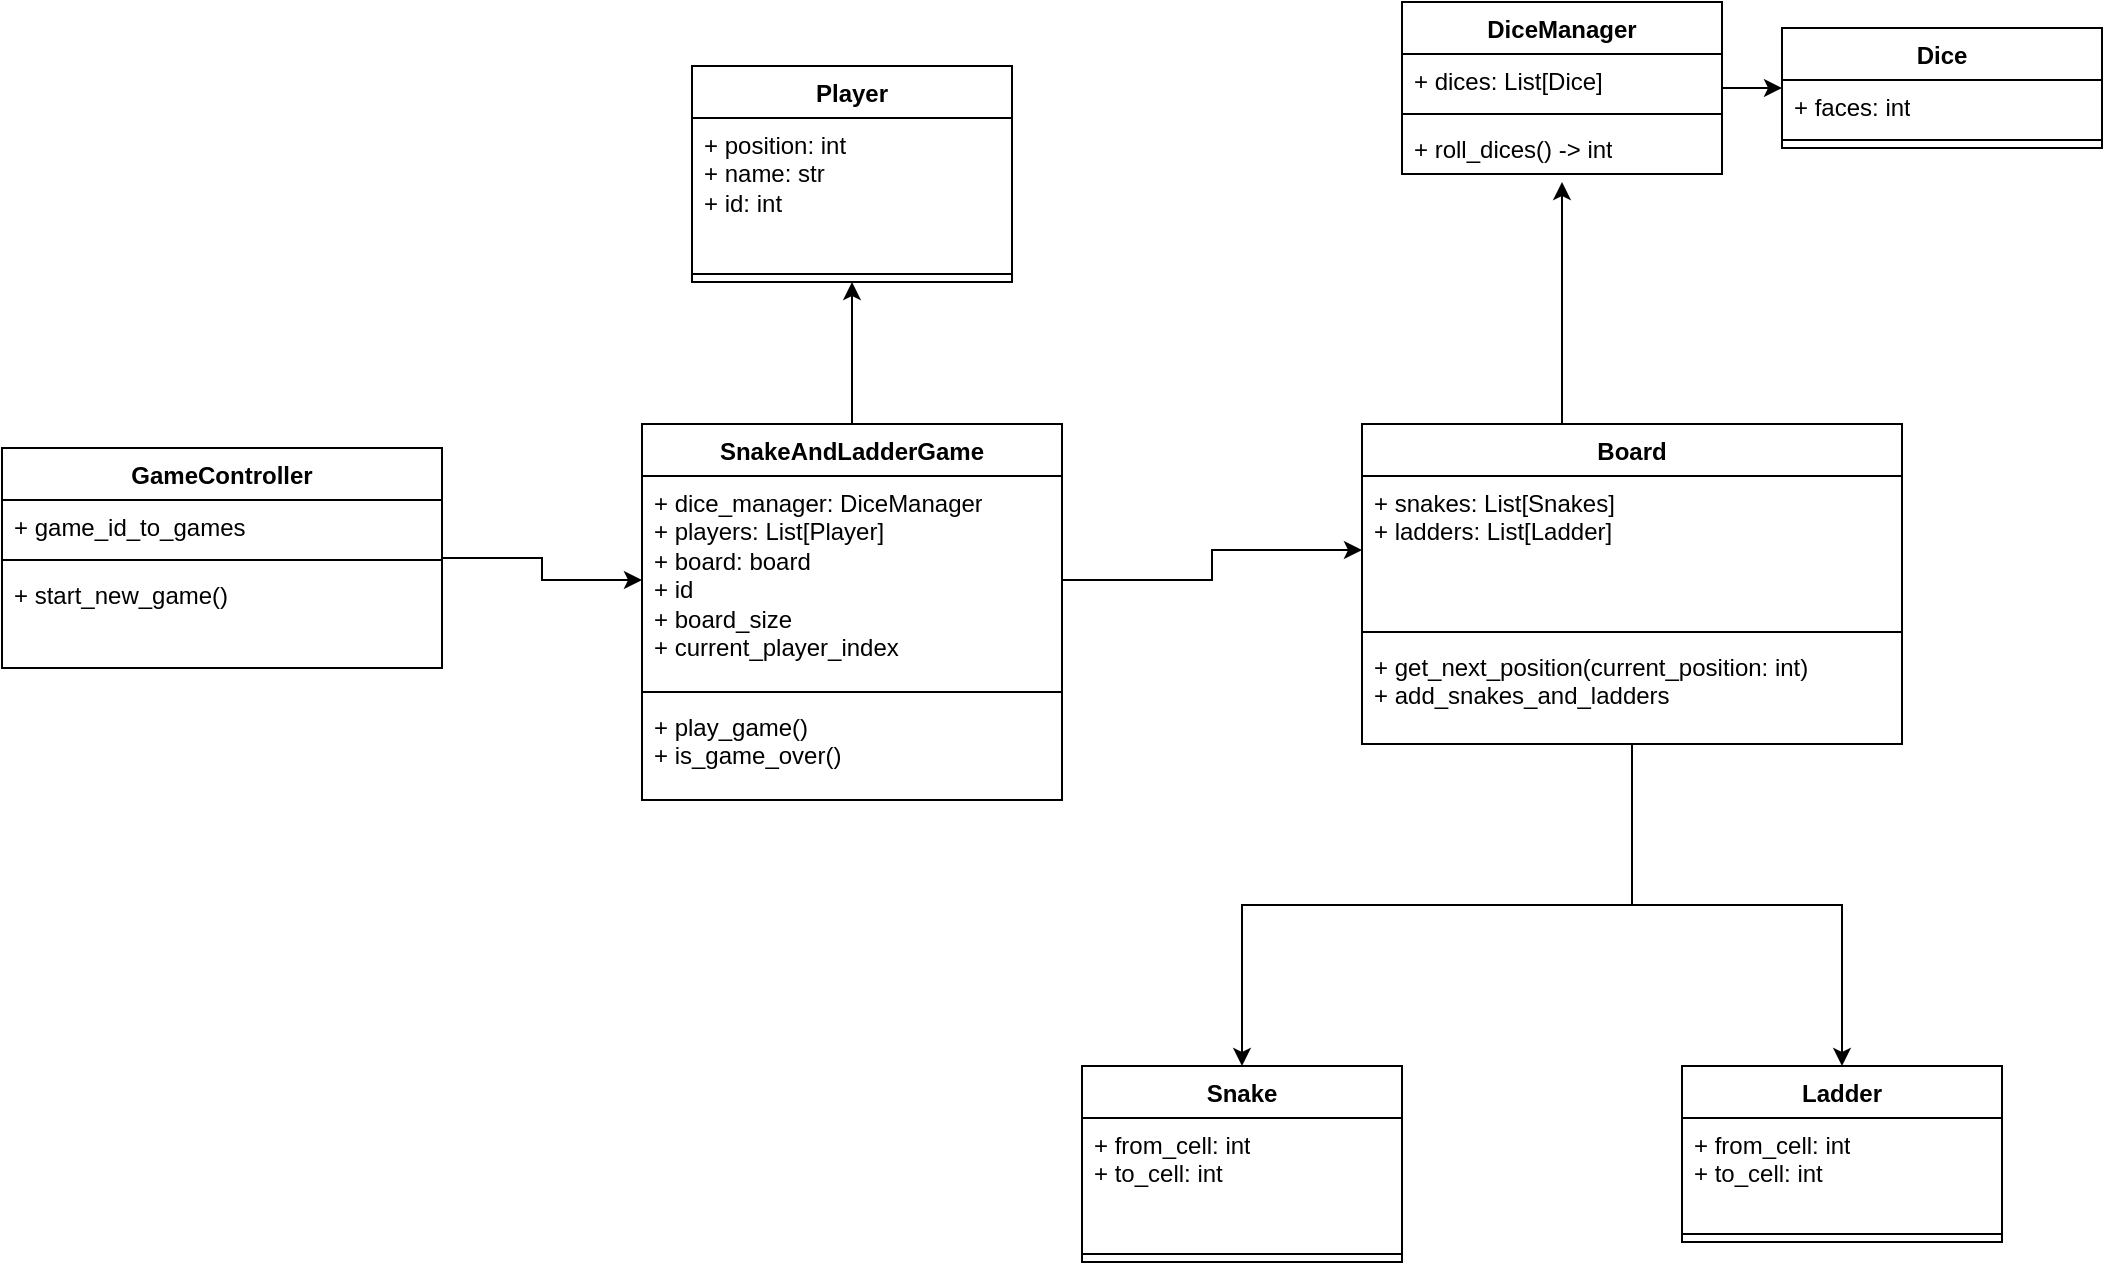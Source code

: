 <mxfile version="26.0.4">
  <diagram name="Page-1" id="wGTk3keBnUrEB2Vx0F8h">
    <mxGraphModel dx="2074" dy="2209" grid="1" gridSize="10" guides="1" tooltips="1" connect="1" arrows="1" fold="1" page="1" pageScale="1" pageWidth="850" pageHeight="1100" math="0" shadow="0">
      <root>
        <mxCell id="0" />
        <mxCell id="1" parent="0" />
        <mxCell id="IdgLG6sQeG1ptPKDSHo6-32" style="edgeStyle=orthogonalEdgeStyle;rounded=0;orthogonalLoop=1;jettySize=auto;html=1;entryX=0.5;entryY=0;entryDx=0;entryDy=0;" parent="1" source="IdgLG6sQeG1ptPKDSHo6-1" target="IdgLG6sQeG1ptPKDSHo6-5" edge="1">
          <mxGeometry relative="1" as="geometry" />
        </mxCell>
        <mxCell id="IdgLG6sQeG1ptPKDSHo6-33" style="edgeStyle=orthogonalEdgeStyle;rounded=0;orthogonalLoop=1;jettySize=auto;html=1;" parent="1" source="IdgLG6sQeG1ptPKDSHo6-1" target="IdgLG6sQeG1ptPKDSHo6-9" edge="1">
          <mxGeometry relative="1" as="geometry" />
        </mxCell>
        <mxCell id="IdgLG6sQeG1ptPKDSHo6-1" value="Board" style="swimlane;fontStyle=1;align=center;verticalAlign=top;childLayout=stackLayout;horizontal=1;startSize=26;horizontalStack=0;resizeParent=1;resizeParentMax=0;resizeLast=0;collapsible=1;marginBottom=0;whiteSpace=wrap;html=1;" parent="1" vertex="1">
          <mxGeometry x="910" y="119" width="270" height="160" as="geometry" />
        </mxCell>
        <mxCell id="IdgLG6sQeG1ptPKDSHo6-2" value="+ snakes: List[Snakes]&lt;div&gt;+ ladders: List[Ladder]&lt;/div&gt;" style="text;strokeColor=none;fillColor=none;align=left;verticalAlign=top;spacingLeft=4;spacingRight=4;overflow=hidden;rotatable=0;points=[[0,0.5],[1,0.5]];portConstraint=eastwest;whiteSpace=wrap;html=1;" parent="IdgLG6sQeG1ptPKDSHo6-1" vertex="1">
          <mxGeometry y="26" width="270" height="74" as="geometry" />
        </mxCell>
        <mxCell id="IdgLG6sQeG1ptPKDSHo6-3" value="" style="line;strokeWidth=1;fillColor=none;align=left;verticalAlign=middle;spacingTop=-1;spacingLeft=3;spacingRight=3;rotatable=0;labelPosition=right;points=[];portConstraint=eastwest;strokeColor=inherit;" parent="IdgLG6sQeG1ptPKDSHo6-1" vertex="1">
          <mxGeometry y="100" width="270" height="8" as="geometry" />
        </mxCell>
        <mxCell id="IdgLG6sQeG1ptPKDSHo6-4" value="+ get_next_position(current_position: int)&lt;div&gt;+ add_snakes_and_ladders&lt;/div&gt;" style="text;strokeColor=none;fillColor=none;align=left;verticalAlign=top;spacingLeft=4;spacingRight=4;overflow=hidden;rotatable=0;points=[[0,0.5],[1,0.5]];portConstraint=eastwest;whiteSpace=wrap;html=1;" parent="IdgLG6sQeG1ptPKDSHo6-1" vertex="1">
          <mxGeometry y="108" width="270" height="52" as="geometry" />
        </mxCell>
        <mxCell id="IdgLG6sQeG1ptPKDSHo6-5" value="Snake&lt;div&gt;&lt;br&gt;&lt;/div&gt;" style="swimlane;fontStyle=1;align=center;verticalAlign=top;childLayout=stackLayout;horizontal=1;startSize=26;horizontalStack=0;resizeParent=1;resizeParentMax=0;resizeLast=0;collapsible=1;marginBottom=0;whiteSpace=wrap;html=1;" parent="1" vertex="1">
          <mxGeometry x="770" y="440" width="160" height="98" as="geometry" />
        </mxCell>
        <mxCell id="IdgLG6sQeG1ptPKDSHo6-6" value="+ from_cell: int&lt;div&gt;+ to_cell: int&lt;/div&gt;" style="text;strokeColor=none;fillColor=none;align=left;verticalAlign=top;spacingLeft=4;spacingRight=4;overflow=hidden;rotatable=0;points=[[0,0.5],[1,0.5]];portConstraint=eastwest;whiteSpace=wrap;html=1;" parent="IdgLG6sQeG1ptPKDSHo6-5" vertex="1">
          <mxGeometry y="26" width="160" height="64" as="geometry" />
        </mxCell>
        <mxCell id="IdgLG6sQeG1ptPKDSHo6-7" value="" style="line;strokeWidth=1;fillColor=none;align=left;verticalAlign=middle;spacingTop=-1;spacingLeft=3;spacingRight=3;rotatable=0;labelPosition=right;points=[];portConstraint=eastwest;strokeColor=inherit;" parent="IdgLG6sQeG1ptPKDSHo6-5" vertex="1">
          <mxGeometry y="90" width="160" height="8" as="geometry" />
        </mxCell>
        <mxCell id="IdgLG6sQeG1ptPKDSHo6-9" value="Ladder&lt;div&gt;&lt;br&gt;&lt;/div&gt;" style="swimlane;fontStyle=1;align=center;verticalAlign=top;childLayout=stackLayout;horizontal=1;startSize=26;horizontalStack=0;resizeParent=1;resizeParentMax=0;resizeLast=0;collapsible=1;marginBottom=0;whiteSpace=wrap;html=1;" parent="1" vertex="1">
          <mxGeometry x="1070" y="440" width="160" height="88" as="geometry" />
        </mxCell>
        <mxCell id="IdgLG6sQeG1ptPKDSHo6-10" value="+ from_cell: int&lt;div&gt;+ to_cell: int&lt;/div&gt;" style="text;strokeColor=none;fillColor=none;align=left;verticalAlign=top;spacingLeft=4;spacingRight=4;overflow=hidden;rotatable=0;points=[[0,0.5],[1,0.5]];portConstraint=eastwest;whiteSpace=wrap;html=1;" parent="IdgLG6sQeG1ptPKDSHo6-9" vertex="1">
          <mxGeometry y="26" width="160" height="54" as="geometry" />
        </mxCell>
        <mxCell id="IdgLG6sQeG1ptPKDSHo6-11" value="" style="line;strokeWidth=1;fillColor=none;align=left;verticalAlign=middle;spacingTop=-1;spacingLeft=3;spacingRight=3;rotatable=0;labelPosition=right;points=[];portConstraint=eastwest;strokeColor=inherit;" parent="IdgLG6sQeG1ptPKDSHo6-9" vertex="1">
          <mxGeometry y="80" width="160" height="8" as="geometry" />
        </mxCell>
        <mxCell id="IdgLG6sQeG1ptPKDSHo6-13" value="Dice&lt;div&gt;&lt;br&gt;&lt;/div&gt;" style="swimlane;fontStyle=1;align=center;verticalAlign=top;childLayout=stackLayout;horizontal=1;startSize=26;horizontalStack=0;resizeParent=1;resizeParentMax=0;resizeLast=0;collapsible=1;marginBottom=0;whiteSpace=wrap;html=1;" parent="1" vertex="1">
          <mxGeometry x="1120" y="-79" width="160" height="60" as="geometry" />
        </mxCell>
        <mxCell id="IdgLG6sQeG1ptPKDSHo6-14" value="+ faces: int" style="text;strokeColor=none;fillColor=none;align=left;verticalAlign=top;spacingLeft=4;spacingRight=4;overflow=hidden;rotatable=0;points=[[0,0.5],[1,0.5]];portConstraint=eastwest;whiteSpace=wrap;html=1;" parent="IdgLG6sQeG1ptPKDSHo6-13" vertex="1">
          <mxGeometry y="26" width="160" height="26" as="geometry" />
        </mxCell>
        <mxCell id="IdgLG6sQeG1ptPKDSHo6-15" value="" style="line;strokeWidth=1;fillColor=none;align=left;verticalAlign=middle;spacingTop=-1;spacingLeft=3;spacingRight=3;rotatable=0;labelPosition=right;points=[];portConstraint=eastwest;strokeColor=inherit;" parent="IdgLG6sQeG1ptPKDSHo6-13" vertex="1">
          <mxGeometry y="52" width="160" height="8" as="geometry" />
        </mxCell>
        <mxCell id="IdgLG6sQeG1ptPKDSHo6-17" value="Player&lt;div&gt;&lt;br&gt;&lt;/div&gt;" style="swimlane;fontStyle=1;align=center;verticalAlign=top;childLayout=stackLayout;horizontal=1;startSize=26;horizontalStack=0;resizeParent=1;resizeParentMax=0;resizeLast=0;collapsible=1;marginBottom=0;whiteSpace=wrap;html=1;" parent="1" vertex="1">
          <mxGeometry x="575" y="-60" width="160" height="108" as="geometry" />
        </mxCell>
        <mxCell id="IdgLG6sQeG1ptPKDSHo6-18" value="+ position: int&lt;div&gt;+ name: str&lt;/div&gt;&lt;div&gt;+ id: int&lt;/div&gt;" style="text;strokeColor=none;fillColor=none;align=left;verticalAlign=top;spacingLeft=4;spacingRight=4;overflow=hidden;rotatable=0;points=[[0,0.5],[1,0.5]];portConstraint=eastwest;whiteSpace=wrap;html=1;" parent="IdgLG6sQeG1ptPKDSHo6-17" vertex="1">
          <mxGeometry y="26" width="160" height="74" as="geometry" />
        </mxCell>
        <mxCell id="IdgLG6sQeG1ptPKDSHo6-19" value="" style="line;strokeWidth=1;fillColor=none;align=left;verticalAlign=middle;spacingTop=-1;spacingLeft=3;spacingRight=3;rotatable=0;labelPosition=right;points=[];portConstraint=eastwest;strokeColor=inherit;" parent="IdgLG6sQeG1ptPKDSHo6-17" vertex="1">
          <mxGeometry y="100" width="160" height="8" as="geometry" />
        </mxCell>
        <mxCell id="IdgLG6sQeG1ptPKDSHo6-44" style="edgeStyle=orthogonalEdgeStyle;rounded=0;orthogonalLoop=1;jettySize=auto;html=1;entryX=0.5;entryY=1;entryDx=0;entryDy=0;" parent="1" source="IdgLG6sQeG1ptPKDSHo6-21" target="IdgLG6sQeG1ptPKDSHo6-17" edge="1">
          <mxGeometry relative="1" as="geometry" />
        </mxCell>
        <mxCell id="IdgLG6sQeG1ptPKDSHo6-21" value="SnakeAndLadderGame" style="swimlane;fontStyle=1;align=center;verticalAlign=top;childLayout=stackLayout;horizontal=1;startSize=26;horizontalStack=0;resizeParent=1;resizeParentMax=0;resizeLast=0;collapsible=1;marginBottom=0;whiteSpace=wrap;html=1;" parent="1" vertex="1">
          <mxGeometry x="550" y="119" width="210" height="188" as="geometry" />
        </mxCell>
        <mxCell id="IdgLG6sQeG1ptPKDSHo6-22" value="+ dice_manager: DiceManager&lt;div&gt;+ players: List[Player]&lt;/div&gt;&lt;div&gt;+ board: board&lt;/div&gt;&lt;div&gt;+ id&lt;/div&gt;&lt;div&gt;+ board_size&lt;/div&gt;&lt;div&gt;+ current_player_index&lt;/div&gt;&lt;div&gt;&lt;span style=&quot;background-color: transparent; color: light-dark(rgb(0, 0, 0), rgb(255, 255, 255));&quot;&gt;&amp;nbsp;&lt;/span&gt;&lt;/div&gt;" style="text;strokeColor=none;fillColor=none;align=left;verticalAlign=top;spacingLeft=4;spacingRight=4;overflow=hidden;rotatable=0;points=[[0,0.5],[1,0.5]];portConstraint=eastwest;whiteSpace=wrap;html=1;" parent="IdgLG6sQeG1ptPKDSHo6-21" vertex="1">
          <mxGeometry y="26" width="210" height="104" as="geometry" />
        </mxCell>
        <mxCell id="IdgLG6sQeG1ptPKDSHo6-23" value="" style="line;strokeWidth=1;fillColor=none;align=left;verticalAlign=middle;spacingTop=-1;spacingLeft=3;spacingRight=3;rotatable=0;labelPosition=right;points=[];portConstraint=eastwest;strokeColor=inherit;" parent="IdgLG6sQeG1ptPKDSHo6-21" vertex="1">
          <mxGeometry y="130" width="210" height="8" as="geometry" />
        </mxCell>
        <mxCell id="IdgLG6sQeG1ptPKDSHo6-24" value="&lt;div&gt;+ play_game()&lt;/div&gt;&lt;div&gt;+ is_game_over()&lt;/div&gt;" style="text;strokeColor=none;fillColor=none;align=left;verticalAlign=top;spacingLeft=4;spacingRight=4;overflow=hidden;rotatable=0;points=[[0,0.5],[1,0.5]];portConstraint=eastwest;whiteSpace=wrap;html=1;" parent="IdgLG6sQeG1ptPKDSHo6-21" vertex="1">
          <mxGeometry y="138" width="210" height="50" as="geometry" />
        </mxCell>
        <mxCell id="IdgLG6sQeG1ptPKDSHo6-46" style="edgeStyle=orthogonalEdgeStyle;rounded=0;orthogonalLoop=1;jettySize=auto;html=1;entryX=0;entryY=0.5;entryDx=0;entryDy=0;" parent="1" source="IdgLG6sQeG1ptPKDSHo6-25" target="IdgLG6sQeG1ptPKDSHo6-22" edge="1">
          <mxGeometry relative="1" as="geometry" />
        </mxCell>
        <mxCell id="IdgLG6sQeG1ptPKDSHo6-25" value="GameController" style="swimlane;fontStyle=1;align=center;verticalAlign=top;childLayout=stackLayout;horizontal=1;startSize=26;horizontalStack=0;resizeParent=1;resizeParentMax=0;resizeLast=0;collapsible=1;marginBottom=0;whiteSpace=wrap;html=1;" parent="1" vertex="1">
          <mxGeometry x="230" y="131" width="220" height="110" as="geometry" />
        </mxCell>
        <mxCell id="IdgLG6sQeG1ptPKDSHo6-26" value="+ game_id_to_games" style="text;strokeColor=none;fillColor=none;align=left;verticalAlign=top;spacingLeft=4;spacingRight=4;overflow=hidden;rotatable=0;points=[[0,0.5],[1,0.5]];portConstraint=eastwest;whiteSpace=wrap;html=1;" parent="IdgLG6sQeG1ptPKDSHo6-25" vertex="1">
          <mxGeometry y="26" width="220" height="26" as="geometry" />
        </mxCell>
        <mxCell id="IdgLG6sQeG1ptPKDSHo6-27" value="" style="line;strokeWidth=1;fillColor=none;align=left;verticalAlign=middle;spacingTop=-1;spacingLeft=3;spacingRight=3;rotatable=0;labelPosition=right;points=[];portConstraint=eastwest;strokeColor=inherit;" parent="IdgLG6sQeG1ptPKDSHo6-25" vertex="1">
          <mxGeometry y="52" width="220" height="8" as="geometry" />
        </mxCell>
        <mxCell id="IdgLG6sQeG1ptPKDSHo6-28" value="+ start_new_game()" style="text;strokeColor=none;fillColor=none;align=left;verticalAlign=top;spacingLeft=4;spacingRight=4;overflow=hidden;rotatable=0;points=[[0,0.5],[1,0.5]];portConstraint=eastwest;whiteSpace=wrap;html=1;" parent="IdgLG6sQeG1ptPKDSHo6-25" vertex="1">
          <mxGeometry y="60" width="220" height="50" as="geometry" />
        </mxCell>
        <mxCell id="IdgLG6sQeG1ptPKDSHo6-31" style="edgeStyle=orthogonalEdgeStyle;rounded=0;orthogonalLoop=1;jettySize=auto;html=1;entryX=0;entryY=0.5;entryDx=0;entryDy=0;" parent="1" source="IdgLG6sQeG1ptPKDSHo6-22" target="IdgLG6sQeG1ptPKDSHo6-2" edge="1">
          <mxGeometry relative="1" as="geometry">
            <mxPoint x="650" y="200" as="targetPoint" />
          </mxGeometry>
        </mxCell>
        <mxCell id="IdgLG6sQeG1ptPKDSHo6-41" style="edgeStyle=orthogonalEdgeStyle;rounded=0;orthogonalLoop=1;jettySize=auto;html=1;entryX=0;entryY=0.5;entryDx=0;entryDy=0;" parent="1" source="IdgLG6sQeG1ptPKDSHo6-37" target="IdgLG6sQeG1ptPKDSHo6-13" edge="1">
          <mxGeometry relative="1" as="geometry" />
        </mxCell>
        <mxCell id="IdgLG6sQeG1ptPKDSHo6-37" value="DiceManager" style="swimlane;fontStyle=1;align=center;verticalAlign=top;childLayout=stackLayout;horizontal=1;startSize=26;horizontalStack=0;resizeParent=1;resizeParentMax=0;resizeLast=0;collapsible=1;marginBottom=0;whiteSpace=wrap;html=1;" parent="1" vertex="1">
          <mxGeometry x="930" y="-92" width="160" height="86" as="geometry" />
        </mxCell>
        <mxCell id="IdgLG6sQeG1ptPKDSHo6-38" value="+ dices: List[Dice]" style="text;strokeColor=none;fillColor=none;align=left;verticalAlign=top;spacingLeft=4;spacingRight=4;overflow=hidden;rotatable=0;points=[[0,0.5],[1,0.5]];portConstraint=eastwest;whiteSpace=wrap;html=1;" parent="IdgLG6sQeG1ptPKDSHo6-37" vertex="1">
          <mxGeometry y="26" width="160" height="26" as="geometry" />
        </mxCell>
        <mxCell id="IdgLG6sQeG1ptPKDSHo6-39" value="" style="line;strokeWidth=1;fillColor=none;align=left;verticalAlign=middle;spacingTop=-1;spacingLeft=3;spacingRight=3;rotatable=0;labelPosition=right;points=[];portConstraint=eastwest;strokeColor=inherit;" parent="IdgLG6sQeG1ptPKDSHo6-37" vertex="1">
          <mxGeometry y="52" width="160" height="8" as="geometry" />
        </mxCell>
        <mxCell id="IdgLG6sQeG1ptPKDSHo6-40" value="+ roll_dices() -&amp;gt; int" style="text;strokeColor=none;fillColor=none;align=left;verticalAlign=top;spacingLeft=4;spacingRight=4;overflow=hidden;rotatable=0;points=[[0,0.5],[1,0.5]];portConstraint=eastwest;whiteSpace=wrap;html=1;" parent="IdgLG6sQeG1ptPKDSHo6-37" vertex="1">
          <mxGeometry y="60" width="160" height="26" as="geometry" />
        </mxCell>
        <mxCell id="IdgLG6sQeG1ptPKDSHo6-42" style="edgeStyle=orthogonalEdgeStyle;rounded=0;orthogonalLoop=1;jettySize=auto;html=1;entryX=0.5;entryY=1.154;entryDx=0;entryDy=0;entryPerimeter=0;" parent="1" source="IdgLG6sQeG1ptPKDSHo6-1" target="IdgLG6sQeG1ptPKDSHo6-40" edge="1">
          <mxGeometry relative="1" as="geometry">
            <Array as="points">
              <mxPoint x="1010" y="-2" />
            </Array>
          </mxGeometry>
        </mxCell>
      </root>
    </mxGraphModel>
  </diagram>
</mxfile>
